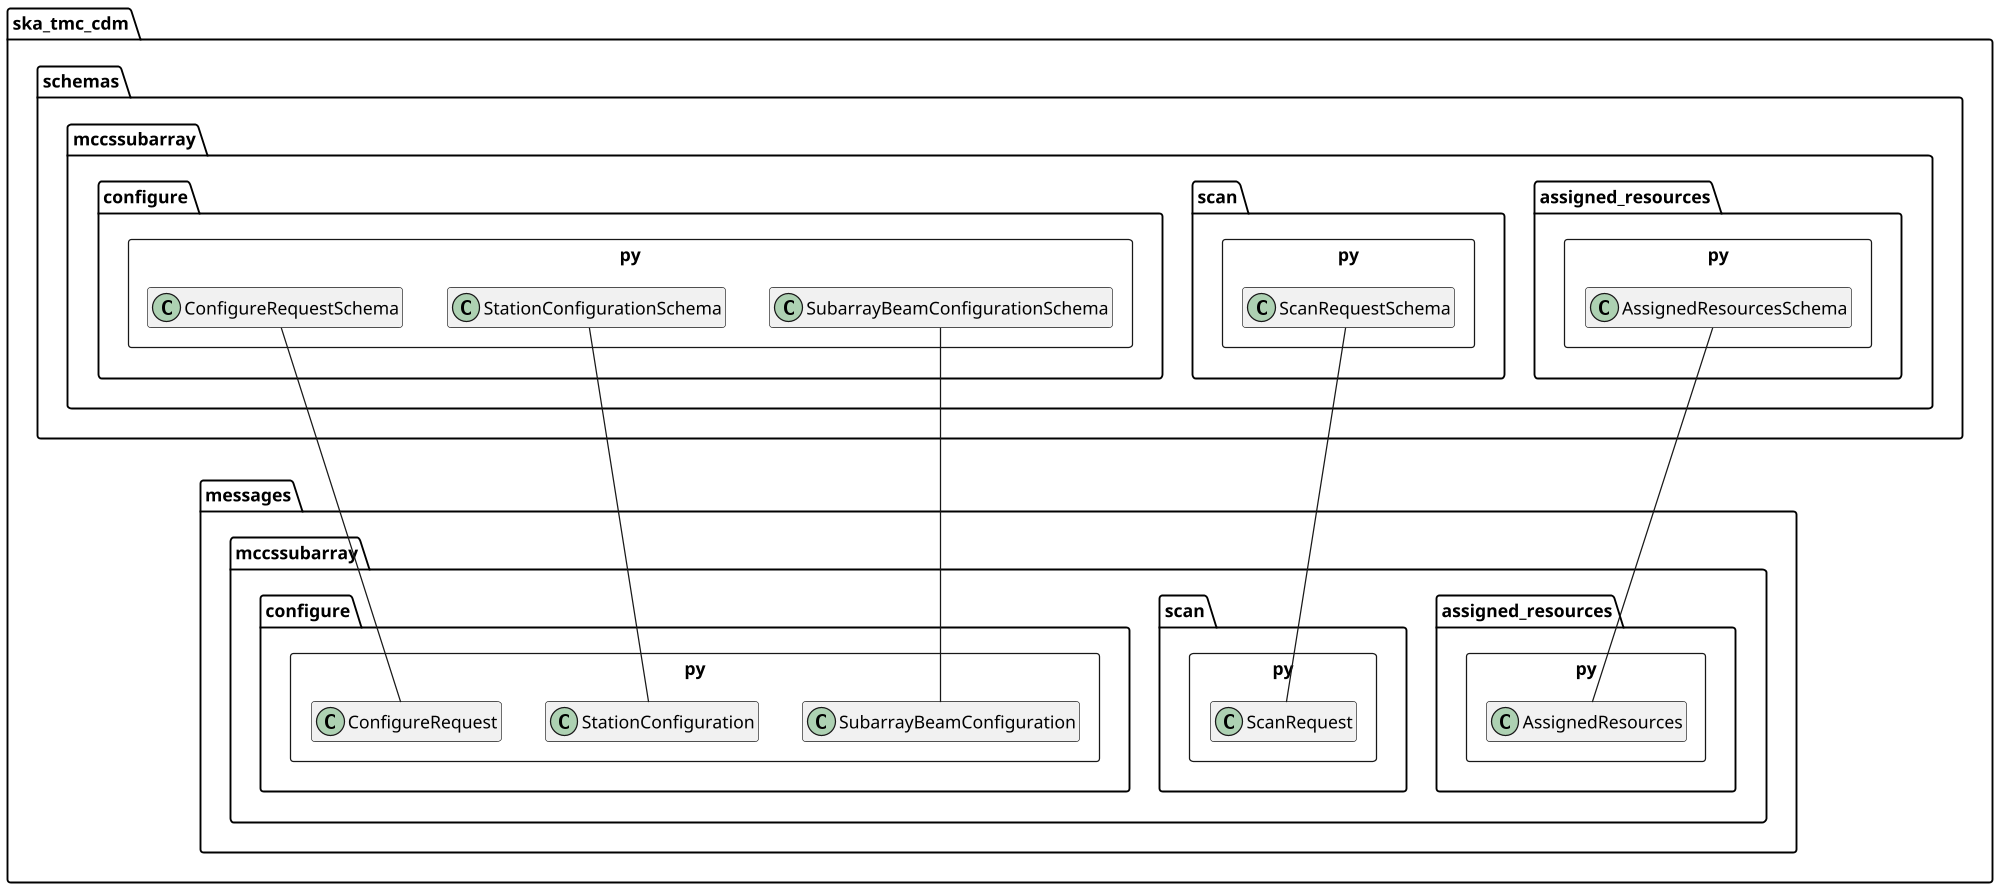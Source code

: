 @startuml
scale 2000 width
!pragma useNewPackage
hide empty members

package ska_tmc_cdm.messages.mccssubarray {
    package configure.py <<Rectangle>> {
        class ConfigureRequest
        class StationConfiguration
        class SubarrayBeamConfiguration
    }

    package scan.py <<Rectangle>> {
        class ScanRequest
    }

    package assigned_resources.py <<Rectangle>> {
        class AssignedResources
    }
}

package ska_tmc_cdm.schemas.mccssubarray {
	package configure.py <<Rectangle>> {
        class ConfigureRequestSchema
        class StationConfigurationSchema
        class SubarrayBeamConfigurationSchema
	}

	package scan.py <<Rectangle>> {
		class ScanRequestSchema
	}

	package assigned_resources.py <<Rectangle>> {
		class AssignedResourcesSchema
	}
}

ScanRequestSchema --- ScanRequest

StationConfigurationSchema --- StationConfiguration
SubarrayBeamConfigurationSchema --- SubarrayBeamConfiguration
ConfigureRequestSchema --- ConfigureRequest
AssignedResourcesSchema --- AssignedResources

@enduml

